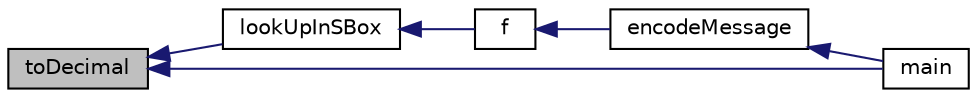 digraph "toDecimal"
{
  edge [fontname="Helvetica",fontsize="10",labelfontname="Helvetica",labelfontsize="10"];
  node [fontname="Helvetica",fontsize="10",shape=record];
  rankdir="LR";
  Node1 [label="toDecimal",height=0.2,width=0.4,color="black", fillcolor="grey75", style="filled", fontcolor="black"];
  Node1 -> Node2 [dir="back",color="midnightblue",fontsize="10",style="solid",fontname="Helvetica"];
  Node2 [label="lookUpInSBox",height=0.2,width=0.4,color="black", fillcolor="white", style="filled",URL="$encode_message_8h.html#a26badb23c8b47bb1640e106d6988ab33"];
  Node2 -> Node3 [dir="back",color="midnightblue",fontsize="10",style="solid",fontname="Helvetica"];
  Node3 [label="f",height=0.2,width=0.4,color="black", fillcolor="white", style="filled",URL="$encode_message_8h.html#af1988bf60f8afd3e94a38a3b02381ee9"];
  Node3 -> Node4 [dir="back",color="midnightblue",fontsize="10",style="solid",fontname="Helvetica"];
  Node4 [label="encodeMessage",height=0.2,width=0.4,color="black", fillcolor="white", style="filled",URL="$encode_message_8h.html#a6e4603239384aeb26f1362205fe5c402"];
  Node4 -> Node5 [dir="back",color="midnightblue",fontsize="10",style="solid",fontname="Helvetica"];
  Node5 [label="main",height=0.2,width=0.4,color="black", fillcolor="white", style="filled",URL="$main_8cpp.html#ae66f6b31b5ad750f1fe042a706a4e3d4",tooltip="if true user wishes to encrypt "];
  Node1 -> Node5 [dir="back",color="midnightblue",fontsize="10",style="solid",fontname="Helvetica"];
}
